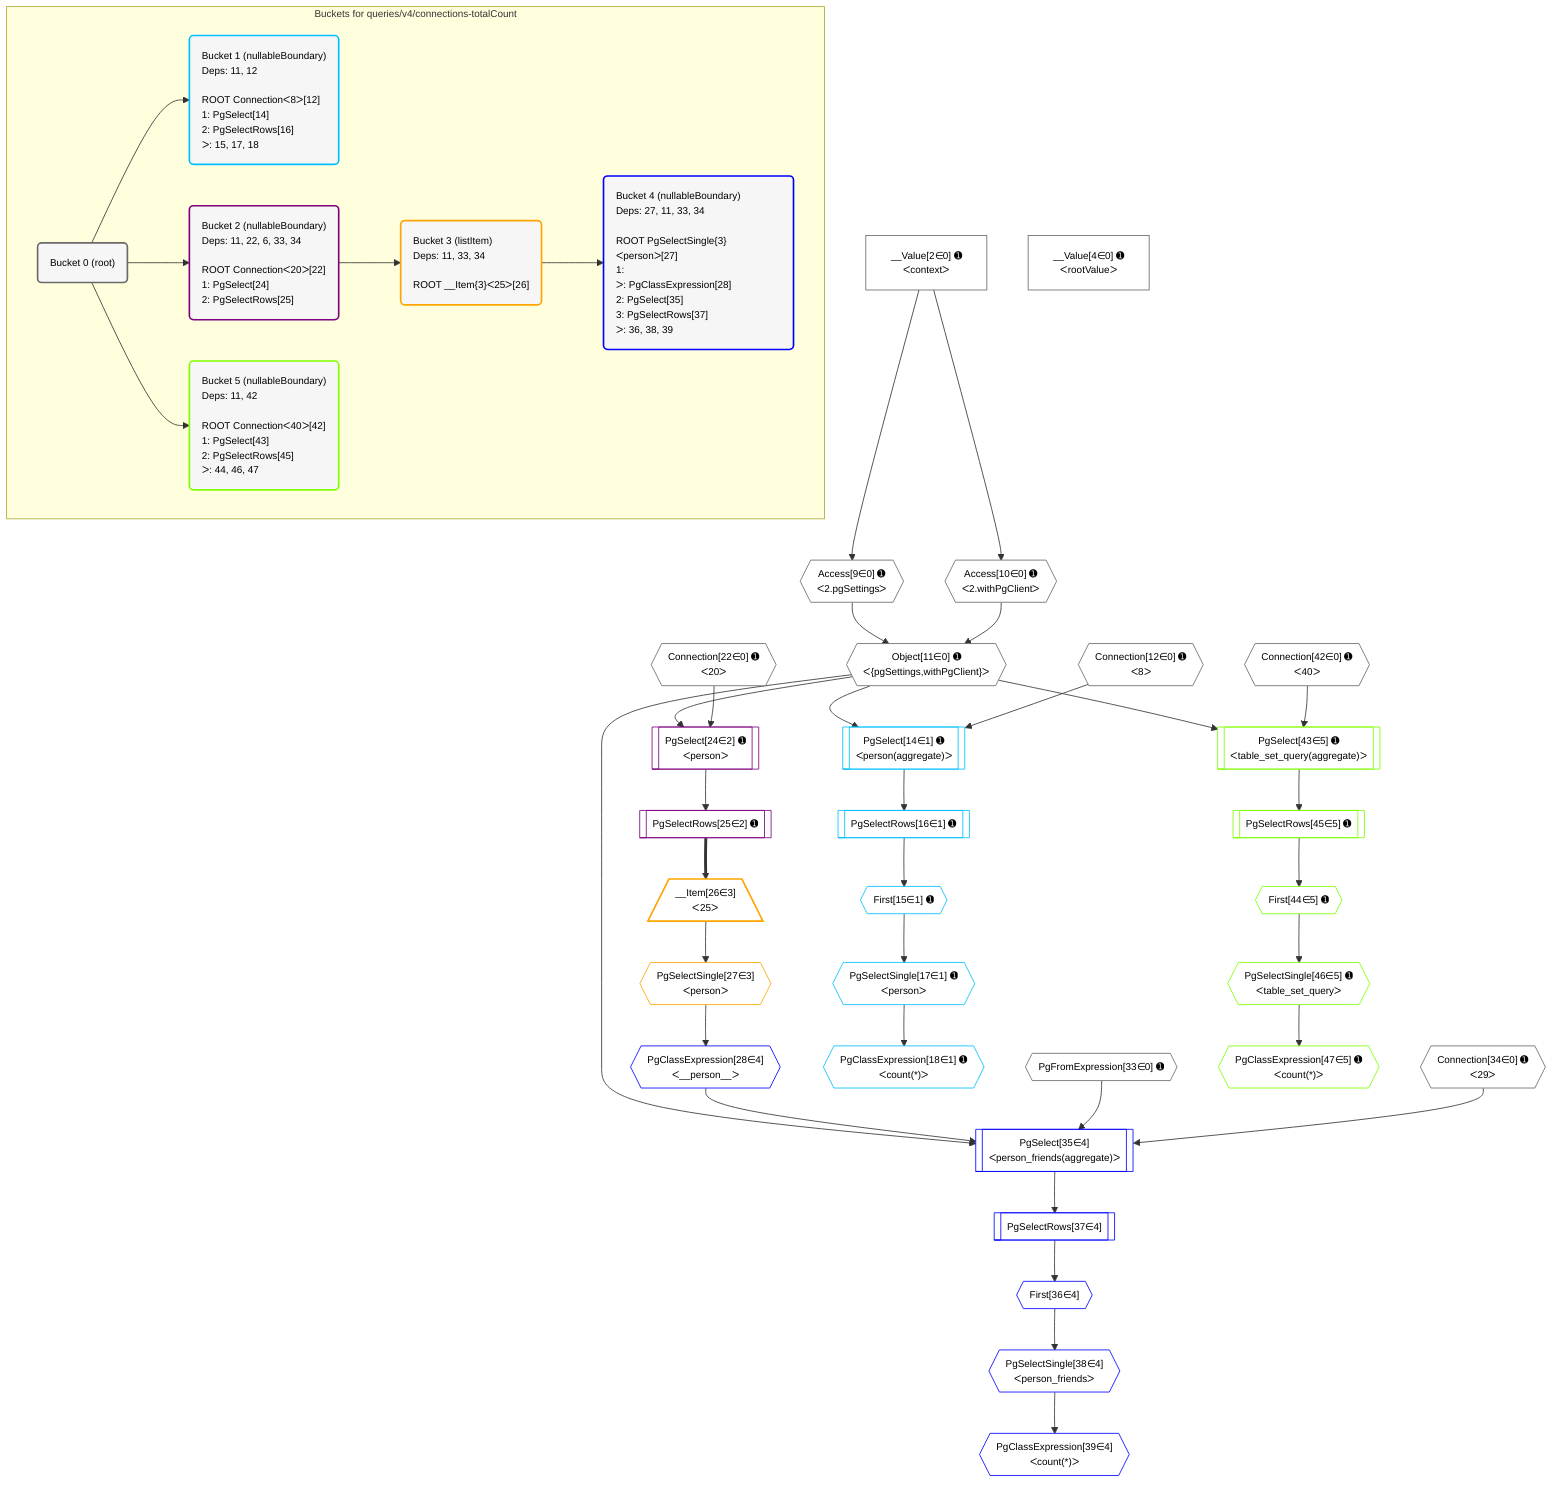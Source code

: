 %%{init: {'themeVariables': { 'fontSize': '12px'}}}%%
graph TD
    classDef path fill:#eee,stroke:#000,color:#000
    classDef plan fill:#fff,stroke-width:1px,color:#000
    classDef itemplan fill:#fff,stroke-width:2px,color:#000
    classDef unbatchedplan fill:#dff,stroke-width:1px,color:#000
    classDef sideeffectplan fill:#fcc,stroke-width:2px,color:#000
    classDef bucket fill:#f6f6f6,color:#000,stroke-width:2px,text-align:left


    %% plan dependencies
    Connection12{{"Connection[12∈0] ➊<br />ᐸ8ᐳ"}}:::plan
    Connection22{{"Connection[22∈0] ➊<br />ᐸ20ᐳ"}}:::plan
    Connection34{{"Connection[34∈0] ➊<br />ᐸ29ᐳ"}}:::plan
    Connection42{{"Connection[42∈0] ➊<br />ᐸ40ᐳ"}}:::plan
    Object11{{"Object[11∈0] ➊<br />ᐸ{pgSettings,withPgClient}ᐳ"}}:::plan
    Access9{{"Access[9∈0] ➊<br />ᐸ2.pgSettingsᐳ"}}:::plan
    Access10{{"Access[10∈0] ➊<br />ᐸ2.withPgClientᐳ"}}:::plan
    Access9 & Access10 --> Object11
    __Value2["__Value[2∈0] ➊<br />ᐸcontextᐳ"]:::plan
    __Value2 --> Access9
    __Value2 --> Access10
    __Value4["__Value[4∈0] ➊<br />ᐸrootValueᐳ"]:::plan
    PgFromExpression33{{"PgFromExpression[33∈0] ➊"}}:::plan
    PgSelect14[["PgSelect[14∈1] ➊<br />ᐸperson(aggregate)ᐳ"]]:::plan
    Object11 & Connection12 --> PgSelect14
    First15{{"First[15∈1] ➊"}}:::plan
    PgSelectRows16[["PgSelectRows[16∈1] ➊"]]:::plan
    PgSelectRows16 --> First15
    PgSelect14 --> PgSelectRows16
    PgSelectSingle17{{"PgSelectSingle[17∈1] ➊<br />ᐸpersonᐳ"}}:::plan
    First15 --> PgSelectSingle17
    PgClassExpression18{{"PgClassExpression[18∈1] ➊<br />ᐸcount(*)ᐳ"}}:::plan
    PgSelectSingle17 --> PgClassExpression18
    PgSelect24[["PgSelect[24∈2] ➊<br />ᐸpersonᐳ"]]:::plan
    Object11 & Connection22 --> PgSelect24
    PgSelectRows25[["PgSelectRows[25∈2] ➊"]]:::plan
    PgSelect24 --> PgSelectRows25
    __Item26[/"__Item[26∈3]<br />ᐸ25ᐳ"\]:::itemplan
    PgSelectRows25 ==> __Item26
    PgSelectSingle27{{"PgSelectSingle[27∈3]<br />ᐸpersonᐳ"}}:::plan
    __Item26 --> PgSelectSingle27
    PgSelect35[["PgSelect[35∈4]<br />ᐸperson_friends(aggregate)ᐳ"]]:::plan
    PgClassExpression28{{"PgClassExpression[28∈4]<br />ᐸ__person__ᐳ"}}:::plan
    Object11 & PgClassExpression28 & PgFromExpression33 & Connection34 --> PgSelect35
    PgSelectSingle27 --> PgClassExpression28
    First36{{"First[36∈4]"}}:::plan
    PgSelectRows37[["PgSelectRows[37∈4]"]]:::plan
    PgSelectRows37 --> First36
    PgSelect35 --> PgSelectRows37
    PgSelectSingle38{{"PgSelectSingle[38∈4]<br />ᐸperson_friendsᐳ"}}:::plan
    First36 --> PgSelectSingle38
    PgClassExpression39{{"PgClassExpression[39∈4]<br />ᐸcount(*)ᐳ"}}:::plan
    PgSelectSingle38 --> PgClassExpression39
    PgSelect43[["PgSelect[43∈5] ➊<br />ᐸtable_set_query(aggregate)ᐳ"]]:::plan
    Object11 & Connection42 --> PgSelect43
    First44{{"First[44∈5] ➊"}}:::plan
    PgSelectRows45[["PgSelectRows[45∈5] ➊"]]:::plan
    PgSelectRows45 --> First44
    PgSelect43 --> PgSelectRows45
    PgSelectSingle46{{"PgSelectSingle[46∈5] ➊<br />ᐸtable_set_queryᐳ"}}:::plan
    First44 --> PgSelectSingle46
    PgClassExpression47{{"PgClassExpression[47∈5] ➊<br />ᐸcount(*)ᐳ"}}:::plan
    PgSelectSingle46 --> PgClassExpression47

    %% define steps

    subgraph "Buckets for queries/v4/connections-totalCount"
    Bucket0("Bucket 0 (root)"):::bucket
    classDef bucket0 stroke:#696969
    class Bucket0,__Value2,__Value4,Access9,Access10,Object11,Connection12,Connection22,PgFromExpression33,Connection34,Connection42 bucket0
    Bucket1("Bucket 1 (nullableBoundary)<br />Deps: 11, 12<br /><br />ROOT Connectionᐸ8ᐳ[12]<br />1: PgSelect[14]<br />2: PgSelectRows[16]<br />ᐳ: 15, 17, 18"):::bucket
    classDef bucket1 stroke:#00bfff
    class Bucket1,PgSelect14,First15,PgSelectRows16,PgSelectSingle17,PgClassExpression18 bucket1
    Bucket2("Bucket 2 (nullableBoundary)<br />Deps: 11, 22, 6, 33, 34<br /><br />ROOT Connectionᐸ20ᐳ[22]<br />1: PgSelect[24]<br />2: PgSelectRows[25]"):::bucket
    classDef bucket2 stroke:#7f007f
    class Bucket2,PgSelect24,PgSelectRows25 bucket2
    Bucket3("Bucket 3 (listItem)<br />Deps: 11, 33, 34<br /><br />ROOT __Item{3}ᐸ25ᐳ[26]"):::bucket
    classDef bucket3 stroke:#ffa500
    class Bucket3,__Item26,PgSelectSingle27 bucket3
    Bucket4("Bucket 4 (nullableBoundary)<br />Deps: 27, 11, 33, 34<br /><br />ROOT PgSelectSingle{3}ᐸpersonᐳ[27]<br />1: <br />ᐳ: PgClassExpression[28]<br />2: PgSelect[35]<br />3: PgSelectRows[37]<br />ᐳ: 36, 38, 39"):::bucket
    classDef bucket4 stroke:#0000ff
    class Bucket4,PgClassExpression28,PgSelect35,First36,PgSelectRows37,PgSelectSingle38,PgClassExpression39 bucket4
    Bucket5("Bucket 5 (nullableBoundary)<br />Deps: 11, 42<br /><br />ROOT Connectionᐸ40ᐳ[42]<br />1: PgSelect[43]<br />2: PgSelectRows[45]<br />ᐳ: 44, 46, 47"):::bucket
    classDef bucket5 stroke:#7fff00
    class Bucket5,PgSelect43,First44,PgSelectRows45,PgSelectSingle46,PgClassExpression47 bucket5
    Bucket0 --> Bucket1 & Bucket2 & Bucket5
    Bucket2 --> Bucket3
    Bucket3 --> Bucket4
    end